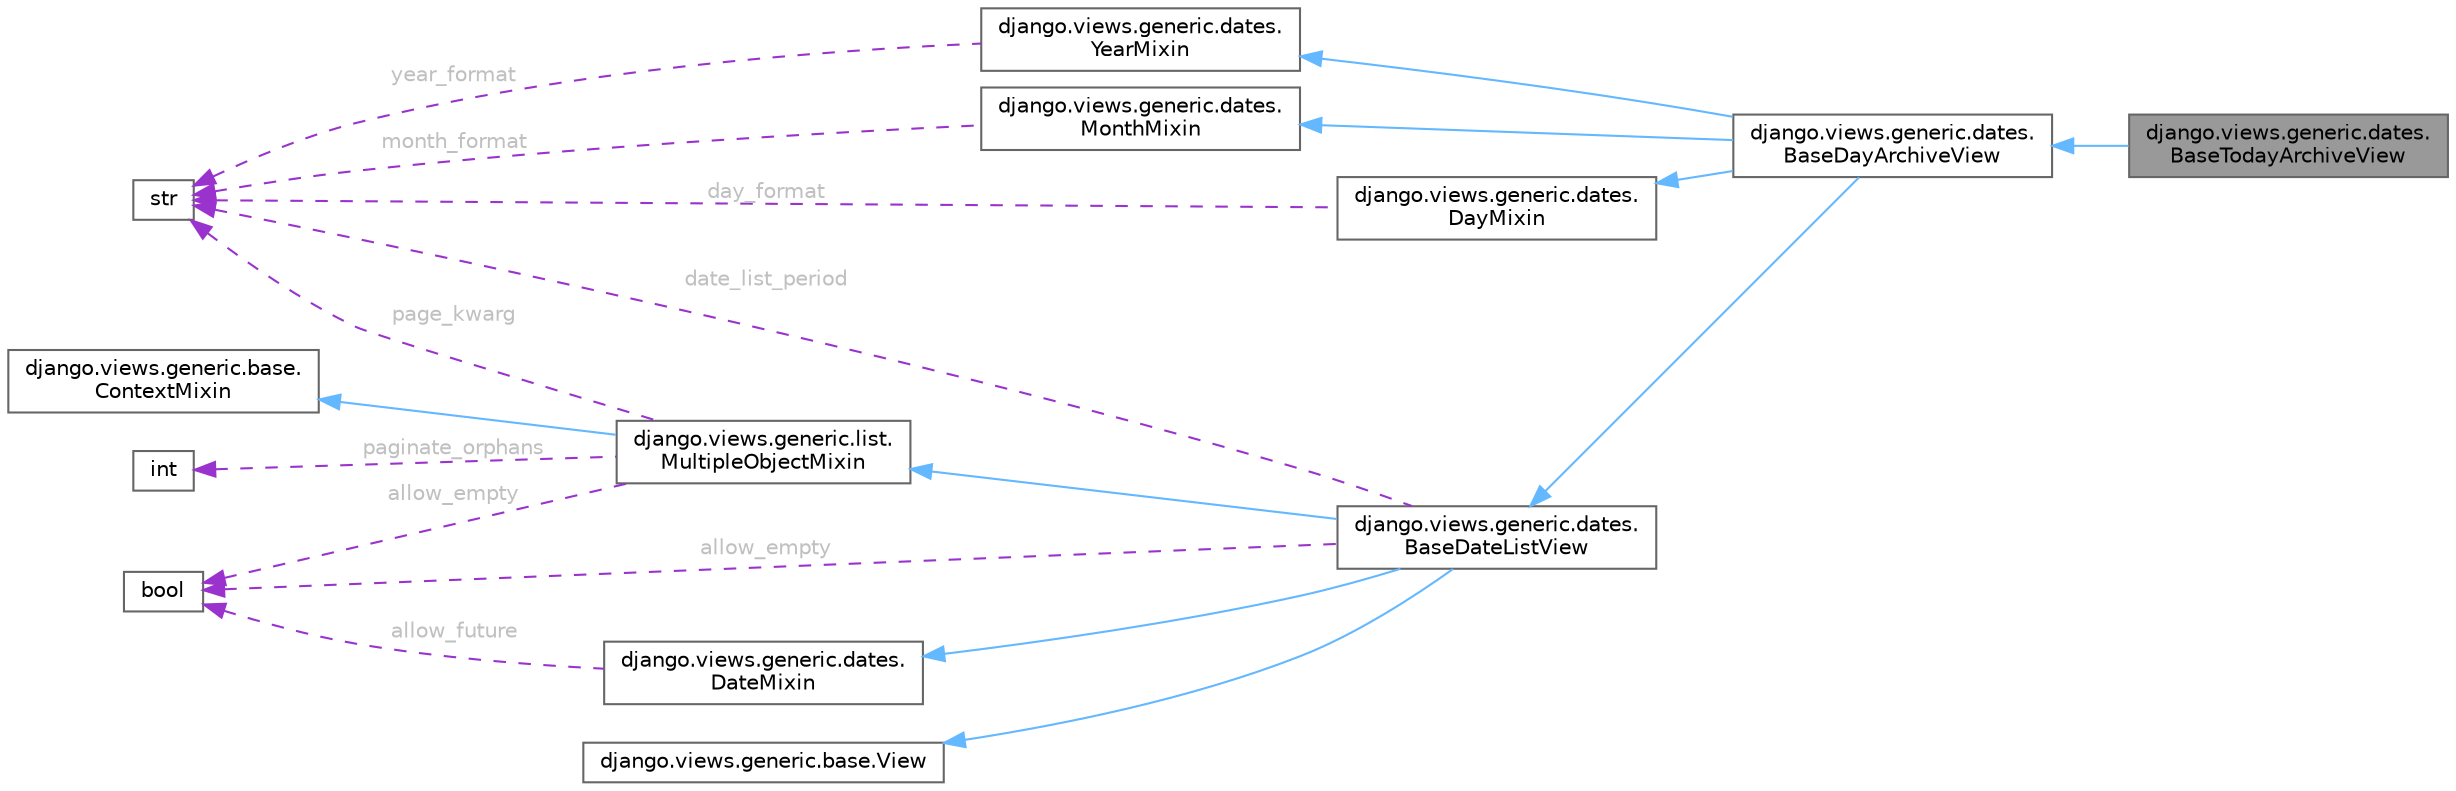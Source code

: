 digraph "django.views.generic.dates.BaseTodayArchiveView"
{
 // LATEX_PDF_SIZE
  bgcolor="transparent";
  edge [fontname=Helvetica,fontsize=10,labelfontname=Helvetica,labelfontsize=10];
  node [fontname=Helvetica,fontsize=10,shape=box,height=0.2,width=0.4];
  rankdir="LR";
  Node1 [id="Node000001",label="django.views.generic.dates.\lBaseTodayArchiveView",height=0.2,width=0.4,color="gray40", fillcolor="grey60", style="filled", fontcolor="black",tooltip=" "];
  Node2 -> Node1 [id="edge19_Node000001_Node000002",dir="back",color="steelblue1",style="solid",tooltip=" "];
  Node2 [id="Node000002",label="django.views.generic.dates.\lBaseDayArchiveView",height=0.2,width=0.4,color="gray40", fillcolor="white", style="filled",URL="$classdjango_1_1views_1_1generic_1_1dates_1_1BaseDayArchiveView.html",tooltip=" "];
  Node3 -> Node2 [id="edge20_Node000002_Node000003",dir="back",color="steelblue1",style="solid",tooltip=" "];
  Node3 [id="Node000003",label="django.views.generic.dates.\lYearMixin",height=0.2,width=0.4,color="gray40", fillcolor="white", style="filled",URL="$classdjango_1_1views_1_1generic_1_1dates_1_1YearMixin.html",tooltip=" "];
  Node4 -> Node3 [id="edge21_Node000003_Node000004",dir="back",color="darkorchid3",style="dashed",tooltip=" ",label=" year_format",fontcolor="grey" ];
  Node4 [id="Node000004",label="str",height=0.2,width=0.4,color="gray40", fillcolor="white", style="filled",tooltip=" "];
  Node5 -> Node2 [id="edge22_Node000002_Node000005",dir="back",color="steelblue1",style="solid",tooltip=" "];
  Node5 [id="Node000005",label="django.views.generic.dates.\lMonthMixin",height=0.2,width=0.4,color="gray40", fillcolor="white", style="filled",URL="$classdjango_1_1views_1_1generic_1_1dates_1_1MonthMixin.html",tooltip=" "];
  Node4 -> Node5 [id="edge23_Node000005_Node000004",dir="back",color="darkorchid3",style="dashed",tooltip=" ",label=" month_format",fontcolor="grey" ];
  Node6 -> Node2 [id="edge24_Node000002_Node000006",dir="back",color="steelblue1",style="solid",tooltip=" "];
  Node6 [id="Node000006",label="django.views.generic.dates.\lDayMixin",height=0.2,width=0.4,color="gray40", fillcolor="white", style="filled",URL="$classdjango_1_1views_1_1generic_1_1dates_1_1DayMixin.html",tooltip=" "];
  Node4 -> Node6 [id="edge25_Node000006_Node000004",dir="back",color="darkorchid3",style="dashed",tooltip=" ",label=" day_format",fontcolor="grey" ];
  Node7 -> Node2 [id="edge26_Node000002_Node000007",dir="back",color="steelblue1",style="solid",tooltip=" "];
  Node7 [id="Node000007",label="django.views.generic.dates.\lBaseDateListView",height=0.2,width=0.4,color="gray40", fillcolor="white", style="filled",URL="$classdjango_1_1views_1_1generic_1_1dates_1_1BaseDateListView.html",tooltip=" "];
  Node8 -> Node7 [id="edge27_Node000007_Node000008",dir="back",color="steelblue1",style="solid",tooltip=" "];
  Node8 [id="Node000008",label="django.views.generic.list.\lMultipleObjectMixin",height=0.2,width=0.4,color="gray40", fillcolor="white", style="filled",URL="$classdjango_1_1views_1_1generic_1_1list_1_1MultipleObjectMixin.html",tooltip=" "];
  Node9 -> Node8 [id="edge28_Node000008_Node000009",dir="back",color="steelblue1",style="solid",tooltip=" "];
  Node9 [id="Node000009",label="django.views.generic.base.\lContextMixin",height=0.2,width=0.4,color="gray40", fillcolor="white", style="filled",URL="$classdjango_1_1views_1_1generic_1_1base_1_1ContextMixin.html",tooltip=" "];
  Node10 -> Node8 [id="edge29_Node000008_Node000010",dir="back",color="darkorchid3",style="dashed",tooltip=" ",label=" allow_empty",fontcolor="grey" ];
  Node10 [id="Node000010",label="bool",height=0.2,width=0.4,color="gray40", fillcolor="white", style="filled",tooltip=" "];
  Node11 -> Node8 [id="edge30_Node000008_Node000011",dir="back",color="darkorchid3",style="dashed",tooltip=" ",label=" paginate_orphans",fontcolor="grey" ];
  Node11 [id="Node000011",label="int",height=0.2,width=0.4,color="gray40", fillcolor="white", style="filled",tooltip=" "];
  Node4 -> Node8 [id="edge31_Node000008_Node000004",dir="back",color="darkorchid3",style="dashed",tooltip=" ",label=" page_kwarg",fontcolor="grey" ];
  Node12 -> Node7 [id="edge32_Node000007_Node000012",dir="back",color="steelblue1",style="solid",tooltip=" "];
  Node12 [id="Node000012",label="django.views.generic.dates.\lDateMixin",height=0.2,width=0.4,color="gray40", fillcolor="white", style="filled",URL="$classdjango_1_1views_1_1generic_1_1dates_1_1DateMixin.html",tooltip=" "];
  Node10 -> Node12 [id="edge33_Node000012_Node000010",dir="back",color="darkorchid3",style="dashed",tooltip=" ",label=" allow_future",fontcolor="grey" ];
  Node13 -> Node7 [id="edge34_Node000007_Node000013",dir="back",color="steelblue1",style="solid",tooltip=" "];
  Node13 [id="Node000013",label="django.views.generic.base.View",height=0.2,width=0.4,color="gray40", fillcolor="white", style="filled",URL="$classdjango_1_1views_1_1generic_1_1base_1_1View.html",tooltip=" "];
  Node10 -> Node7 [id="edge35_Node000007_Node000010",dir="back",color="darkorchid3",style="dashed",tooltip=" ",label=" allow_empty",fontcolor="grey" ];
  Node4 -> Node7 [id="edge36_Node000007_Node000004",dir="back",color="darkorchid3",style="dashed",tooltip=" ",label=" date_list_period",fontcolor="grey" ];
}
